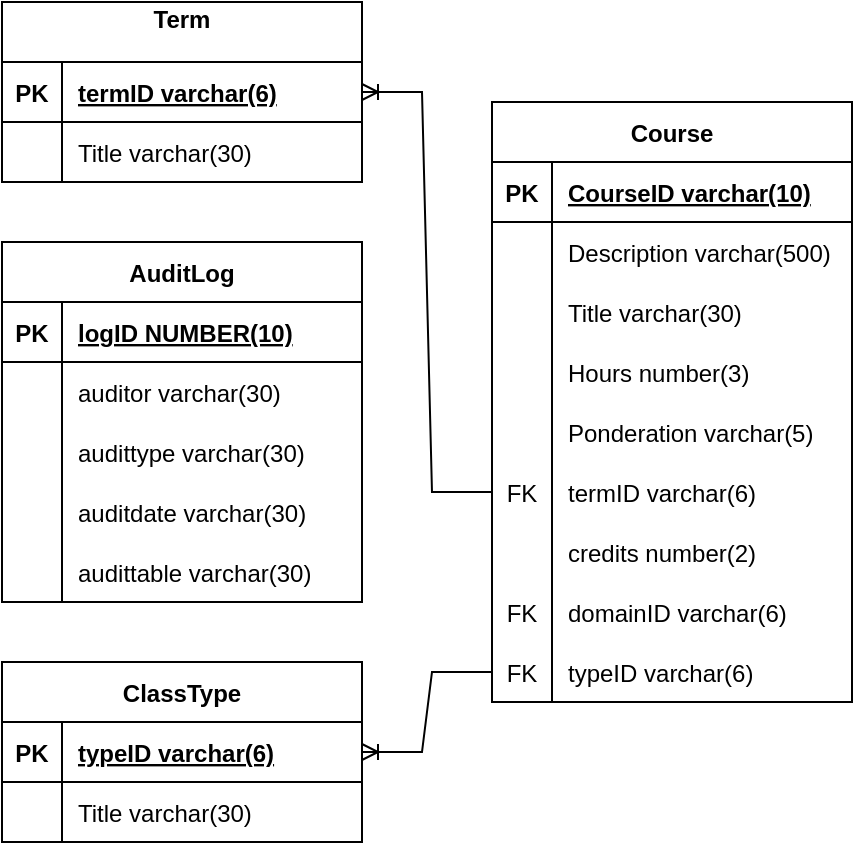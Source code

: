 <mxfile version="20.6.0" type="device"><diagram id="i_vNTvFnQ29WNI0bs3CJ" name="Page-1"><mxGraphModel dx="1662" dy="794" grid="1" gridSize="10" guides="1" tooltips="1" connect="1" arrows="1" fold="1" page="1" pageScale="1" pageWidth="850" pageHeight="1100" math="0" shadow="0"><root><mxCell id="0"/><mxCell id="1" parent="0"/><mxCell id="TT3Z0Kh20qW04c481YcD-1" value="Course" style="shape=table;startSize=30;container=1;collapsible=1;childLayout=tableLayout;fixedRows=1;rowLines=0;fontStyle=1;align=center;resizeLast=1;" parent="1" vertex="1"><mxGeometry x="335" y="200" width="180" height="300" as="geometry"/></mxCell><mxCell id="TT3Z0Kh20qW04c481YcD-2" value="" style="shape=tableRow;horizontal=0;startSize=0;swimlaneHead=0;swimlaneBody=0;fillColor=none;collapsible=0;dropTarget=0;points=[[0,0.5],[1,0.5]];portConstraint=eastwest;top=0;left=0;right=0;bottom=1;" parent="TT3Z0Kh20qW04c481YcD-1" vertex="1"><mxGeometry y="30" width="180" height="30" as="geometry"/></mxCell><mxCell id="TT3Z0Kh20qW04c481YcD-3" value="PK" style="shape=partialRectangle;connectable=0;fillColor=none;top=0;left=0;bottom=0;right=0;fontStyle=1;overflow=hidden;" parent="TT3Z0Kh20qW04c481YcD-2" vertex="1"><mxGeometry width="30" height="30" as="geometry"><mxRectangle width="30" height="30" as="alternateBounds"/></mxGeometry></mxCell><mxCell id="TT3Z0Kh20qW04c481YcD-4" value="CourseID varchar(10)" style="shape=partialRectangle;connectable=0;fillColor=none;top=0;left=0;bottom=0;right=0;align=left;spacingLeft=6;fontStyle=5;overflow=hidden;" parent="TT3Z0Kh20qW04c481YcD-2" vertex="1"><mxGeometry x="30" width="150" height="30" as="geometry"><mxRectangle width="150" height="30" as="alternateBounds"/></mxGeometry></mxCell><mxCell id="TT3Z0Kh20qW04c481YcD-5" value="" style="shape=tableRow;horizontal=0;startSize=0;swimlaneHead=0;swimlaneBody=0;fillColor=none;collapsible=0;dropTarget=0;points=[[0,0.5],[1,0.5]];portConstraint=eastwest;top=0;left=0;right=0;bottom=0;" parent="TT3Z0Kh20qW04c481YcD-1" vertex="1"><mxGeometry y="60" width="180" height="30" as="geometry"/></mxCell><mxCell id="TT3Z0Kh20qW04c481YcD-6" value="" style="shape=partialRectangle;connectable=0;fillColor=none;top=0;left=0;bottom=0;right=0;editable=1;overflow=hidden;" parent="TT3Z0Kh20qW04c481YcD-5" vertex="1"><mxGeometry width="30" height="30" as="geometry"><mxRectangle width="30" height="30" as="alternateBounds"/></mxGeometry></mxCell><mxCell id="TT3Z0Kh20qW04c481YcD-7" value="Description varchar(500)" style="shape=partialRectangle;connectable=0;fillColor=none;top=0;left=0;bottom=0;right=0;align=left;spacingLeft=6;overflow=hidden;" parent="TT3Z0Kh20qW04c481YcD-5" vertex="1"><mxGeometry x="30" width="150" height="30" as="geometry"><mxRectangle width="150" height="30" as="alternateBounds"/></mxGeometry></mxCell><mxCell id="TT3Z0Kh20qW04c481YcD-8" value="" style="shape=tableRow;horizontal=0;startSize=0;swimlaneHead=0;swimlaneBody=0;fillColor=none;collapsible=0;dropTarget=0;points=[[0,0.5],[1,0.5]];portConstraint=eastwest;top=0;left=0;right=0;bottom=0;" parent="TT3Z0Kh20qW04c481YcD-1" vertex="1"><mxGeometry y="90" width="180" height="30" as="geometry"/></mxCell><mxCell id="TT3Z0Kh20qW04c481YcD-9" value="" style="shape=partialRectangle;connectable=0;fillColor=none;top=0;left=0;bottom=0;right=0;editable=1;overflow=hidden;" parent="TT3Z0Kh20qW04c481YcD-8" vertex="1"><mxGeometry width="30" height="30" as="geometry"><mxRectangle width="30" height="30" as="alternateBounds"/></mxGeometry></mxCell><mxCell id="TT3Z0Kh20qW04c481YcD-10" value="Title varchar(30)" style="shape=partialRectangle;connectable=0;fillColor=none;top=0;left=0;bottom=0;right=0;align=left;spacingLeft=6;overflow=hidden;" parent="TT3Z0Kh20qW04c481YcD-8" vertex="1"><mxGeometry x="30" width="150" height="30" as="geometry"><mxRectangle width="150" height="30" as="alternateBounds"/></mxGeometry></mxCell><mxCell id="TT3Z0Kh20qW04c481YcD-11" value="" style="shape=tableRow;horizontal=0;startSize=0;swimlaneHead=0;swimlaneBody=0;fillColor=none;collapsible=0;dropTarget=0;points=[[0,0.5],[1,0.5]];portConstraint=eastwest;top=0;left=0;right=0;bottom=0;" parent="TT3Z0Kh20qW04c481YcD-1" vertex="1"><mxGeometry y="120" width="180" height="30" as="geometry"/></mxCell><mxCell id="TT3Z0Kh20qW04c481YcD-12" value="" style="shape=partialRectangle;connectable=0;fillColor=none;top=0;left=0;bottom=0;right=0;editable=1;overflow=hidden;" parent="TT3Z0Kh20qW04c481YcD-11" vertex="1"><mxGeometry width="30" height="30" as="geometry"><mxRectangle width="30" height="30" as="alternateBounds"/></mxGeometry></mxCell><mxCell id="TT3Z0Kh20qW04c481YcD-13" value="Hours number(3)" style="shape=partialRectangle;connectable=0;fillColor=none;top=0;left=0;bottom=0;right=0;align=left;spacingLeft=6;overflow=hidden;" parent="TT3Z0Kh20qW04c481YcD-11" vertex="1"><mxGeometry x="30" width="150" height="30" as="geometry"><mxRectangle width="150" height="30" as="alternateBounds"/></mxGeometry></mxCell><mxCell id="TT3Z0Kh20qW04c481YcD-14" value="" style="shape=tableRow;horizontal=0;startSize=0;swimlaneHead=0;swimlaneBody=0;fillColor=none;collapsible=0;dropTarget=0;points=[[0,0.5],[1,0.5]];portConstraint=eastwest;top=0;left=0;right=0;bottom=0;" parent="TT3Z0Kh20qW04c481YcD-1" vertex="1"><mxGeometry y="150" width="180" height="30" as="geometry"/></mxCell><mxCell id="TT3Z0Kh20qW04c481YcD-15" value="" style="shape=partialRectangle;connectable=0;fillColor=none;top=0;left=0;bottom=0;right=0;editable=1;overflow=hidden;" parent="TT3Z0Kh20qW04c481YcD-14" vertex="1"><mxGeometry width="30" height="30" as="geometry"><mxRectangle width="30" height="30" as="alternateBounds"/></mxGeometry></mxCell><mxCell id="TT3Z0Kh20qW04c481YcD-16" value="Ponderation varchar(5)" style="shape=partialRectangle;connectable=0;fillColor=none;top=0;left=0;bottom=0;right=0;align=left;spacingLeft=6;overflow=hidden;" parent="TT3Z0Kh20qW04c481YcD-14" vertex="1"><mxGeometry x="30" width="150" height="30" as="geometry"><mxRectangle width="150" height="30" as="alternateBounds"/></mxGeometry></mxCell><mxCell id="TT3Z0Kh20qW04c481YcD-147" value="" style="shape=tableRow;horizontal=0;startSize=0;swimlaneHead=0;swimlaneBody=0;fillColor=none;collapsible=0;dropTarget=0;points=[[0,0.5],[1,0.5]];portConstraint=eastwest;top=0;left=0;right=0;bottom=0;" parent="TT3Z0Kh20qW04c481YcD-1" vertex="1"><mxGeometry y="180" width="180" height="30" as="geometry"/></mxCell><mxCell id="TT3Z0Kh20qW04c481YcD-148" value="FK" style="shape=partialRectangle;connectable=0;fillColor=none;top=0;left=0;bottom=0;right=0;editable=1;overflow=hidden;" parent="TT3Z0Kh20qW04c481YcD-147" vertex="1"><mxGeometry width="30" height="30" as="geometry"><mxRectangle width="30" height="30" as="alternateBounds"/></mxGeometry></mxCell><mxCell id="TT3Z0Kh20qW04c481YcD-149" value="termID varchar(6)" style="shape=partialRectangle;connectable=0;fillColor=none;top=0;left=0;bottom=0;right=0;align=left;spacingLeft=6;overflow=hidden;" parent="TT3Z0Kh20qW04c481YcD-147" vertex="1"><mxGeometry x="30" width="150" height="30" as="geometry"><mxRectangle width="150" height="30" as="alternateBounds"/></mxGeometry></mxCell><mxCell id="TT3Z0Kh20qW04c481YcD-150" value="" style="shape=tableRow;horizontal=0;startSize=0;swimlaneHead=0;swimlaneBody=0;fillColor=none;collapsible=0;dropTarget=0;points=[[0,0.5],[1,0.5]];portConstraint=eastwest;top=0;left=0;right=0;bottom=0;" parent="TT3Z0Kh20qW04c481YcD-1" vertex="1"><mxGeometry y="210" width="180" height="30" as="geometry"/></mxCell><mxCell id="TT3Z0Kh20qW04c481YcD-151" value="" style="shape=partialRectangle;connectable=0;fillColor=none;top=0;left=0;bottom=0;right=0;editable=1;overflow=hidden;" parent="TT3Z0Kh20qW04c481YcD-150" vertex="1"><mxGeometry width="30" height="30" as="geometry"><mxRectangle width="30" height="30" as="alternateBounds"/></mxGeometry></mxCell><mxCell id="TT3Z0Kh20qW04c481YcD-152" value="credits number(2)" style="shape=partialRectangle;connectable=0;fillColor=none;top=0;left=0;bottom=0;right=0;align=left;spacingLeft=6;overflow=hidden;" parent="TT3Z0Kh20qW04c481YcD-150" vertex="1"><mxGeometry x="30" width="150" height="30" as="geometry"><mxRectangle width="150" height="30" as="alternateBounds"/></mxGeometry></mxCell><mxCell id="TT3Z0Kh20qW04c481YcD-166" value="" style="shape=tableRow;horizontal=0;startSize=0;swimlaneHead=0;swimlaneBody=0;fillColor=none;collapsible=0;dropTarget=0;points=[[0,0.5],[1,0.5]];portConstraint=eastwest;top=0;left=0;right=0;bottom=0;" parent="TT3Z0Kh20qW04c481YcD-1" vertex="1"><mxGeometry y="240" width="180" height="30" as="geometry"/></mxCell><mxCell id="TT3Z0Kh20qW04c481YcD-167" value="FK" style="shape=partialRectangle;connectable=0;fillColor=none;top=0;left=0;bottom=0;right=0;editable=1;overflow=hidden;" parent="TT3Z0Kh20qW04c481YcD-166" vertex="1"><mxGeometry width="30" height="30" as="geometry"><mxRectangle width="30" height="30" as="alternateBounds"/></mxGeometry></mxCell><mxCell id="TT3Z0Kh20qW04c481YcD-168" value="domainID varchar(6)" style="shape=partialRectangle;connectable=0;fillColor=none;top=0;left=0;bottom=0;right=0;align=left;spacingLeft=6;overflow=hidden;" parent="TT3Z0Kh20qW04c481YcD-166" vertex="1"><mxGeometry x="30" width="150" height="30" as="geometry"><mxRectangle width="150" height="30" as="alternateBounds"/></mxGeometry></mxCell><mxCell id="xtJXvx83JDkg_xmuJGyR-30" value="" style="shape=tableRow;horizontal=0;startSize=0;swimlaneHead=0;swimlaneBody=0;fillColor=none;collapsible=0;dropTarget=0;points=[[0,0.5],[1,0.5]];portConstraint=eastwest;top=0;left=0;right=0;bottom=0;" parent="TT3Z0Kh20qW04c481YcD-1" vertex="1"><mxGeometry y="270" width="180" height="30" as="geometry"/></mxCell><mxCell id="xtJXvx83JDkg_xmuJGyR-31" value="FK" style="shape=partialRectangle;connectable=0;fillColor=none;top=0;left=0;bottom=0;right=0;editable=1;overflow=hidden;" parent="xtJXvx83JDkg_xmuJGyR-30" vertex="1"><mxGeometry width="30" height="30" as="geometry"><mxRectangle width="30" height="30" as="alternateBounds"/></mxGeometry></mxCell><mxCell id="xtJXvx83JDkg_xmuJGyR-32" value="typeID varchar(6)" style="shape=partialRectangle;connectable=0;fillColor=none;top=0;left=0;bottom=0;right=0;align=left;spacingLeft=6;overflow=hidden;" parent="xtJXvx83JDkg_xmuJGyR-30" vertex="1"><mxGeometry x="30" width="150" height="30" as="geometry"><mxRectangle width="150" height="30" as="alternateBounds"/></mxGeometry></mxCell><mxCell id="TT3Z0Kh20qW04c481YcD-134" value="Term&#10;" style="shape=table;startSize=30;container=1;collapsible=1;childLayout=tableLayout;fixedRows=1;rowLines=0;fontStyle=1;align=center;resizeLast=1;" parent="1" vertex="1"><mxGeometry x="90" y="150" width="180" height="90" as="geometry"/></mxCell><mxCell id="TT3Z0Kh20qW04c481YcD-135" value="" style="shape=tableRow;horizontal=0;startSize=0;swimlaneHead=0;swimlaneBody=0;fillColor=none;collapsible=0;dropTarget=0;points=[[0,0.5],[1,0.5]];portConstraint=eastwest;top=0;left=0;right=0;bottom=1;" parent="TT3Z0Kh20qW04c481YcD-134" vertex="1"><mxGeometry y="30" width="180" height="30" as="geometry"/></mxCell><mxCell id="TT3Z0Kh20qW04c481YcD-136" value="PK" style="shape=partialRectangle;connectable=0;fillColor=none;top=0;left=0;bottom=0;right=0;fontStyle=1;overflow=hidden;" parent="TT3Z0Kh20qW04c481YcD-135" vertex="1"><mxGeometry width="30" height="30" as="geometry"><mxRectangle width="30" height="30" as="alternateBounds"/></mxGeometry></mxCell><mxCell id="TT3Z0Kh20qW04c481YcD-137" value="termID varchar(6)" style="shape=partialRectangle;connectable=0;fillColor=none;top=0;left=0;bottom=0;right=0;align=left;spacingLeft=6;fontStyle=5;overflow=hidden;" parent="TT3Z0Kh20qW04c481YcD-135" vertex="1"><mxGeometry x="30" width="150" height="30" as="geometry"><mxRectangle width="150" height="30" as="alternateBounds"/></mxGeometry></mxCell><mxCell id="TT3Z0Kh20qW04c481YcD-138" value="" style="shape=tableRow;horizontal=0;startSize=0;swimlaneHead=0;swimlaneBody=0;fillColor=none;collapsible=0;dropTarget=0;points=[[0,0.5],[1,0.5]];portConstraint=eastwest;top=0;left=0;right=0;bottom=0;" parent="TT3Z0Kh20qW04c481YcD-134" vertex="1"><mxGeometry y="60" width="180" height="30" as="geometry"/></mxCell><mxCell id="TT3Z0Kh20qW04c481YcD-139" value="" style="shape=partialRectangle;connectable=0;fillColor=none;top=0;left=0;bottom=0;right=0;editable=1;overflow=hidden;" parent="TT3Z0Kh20qW04c481YcD-138" vertex="1"><mxGeometry width="30" height="30" as="geometry"><mxRectangle width="30" height="30" as="alternateBounds"/></mxGeometry></mxCell><mxCell id="TT3Z0Kh20qW04c481YcD-140" value="Title varchar(30)" style="shape=partialRectangle;connectable=0;fillColor=none;top=0;left=0;bottom=0;right=0;align=left;spacingLeft=6;overflow=hidden;" parent="TT3Z0Kh20qW04c481YcD-138" vertex="1"><mxGeometry x="30" width="150" height="30" as="geometry"><mxRectangle width="150" height="30" as="alternateBounds"/></mxGeometry></mxCell><mxCell id="TT3Z0Kh20qW04c481YcD-169" value="ClassType" style="shape=table;startSize=30;container=1;collapsible=1;childLayout=tableLayout;fixedRows=1;rowLines=0;fontStyle=1;align=center;resizeLast=1;" parent="1" vertex="1"><mxGeometry x="90" y="480" width="180" height="90" as="geometry"/></mxCell><mxCell id="TT3Z0Kh20qW04c481YcD-170" value="" style="shape=tableRow;horizontal=0;startSize=0;swimlaneHead=0;swimlaneBody=0;fillColor=none;collapsible=0;dropTarget=0;points=[[0,0.5],[1,0.5]];portConstraint=eastwest;top=0;left=0;right=0;bottom=1;" parent="TT3Z0Kh20qW04c481YcD-169" vertex="1"><mxGeometry y="30" width="180" height="30" as="geometry"/></mxCell><mxCell id="TT3Z0Kh20qW04c481YcD-171" value="PK" style="shape=partialRectangle;connectable=0;fillColor=none;top=0;left=0;bottom=0;right=0;fontStyle=1;overflow=hidden;" parent="TT3Z0Kh20qW04c481YcD-170" vertex="1"><mxGeometry width="30" height="30" as="geometry"><mxRectangle width="30" height="30" as="alternateBounds"/></mxGeometry></mxCell><mxCell id="TT3Z0Kh20qW04c481YcD-172" value="typeID varchar(6)" style="shape=partialRectangle;connectable=0;fillColor=none;top=0;left=0;bottom=0;right=0;align=left;spacingLeft=6;fontStyle=5;overflow=hidden;" parent="TT3Z0Kh20qW04c481YcD-170" vertex="1"><mxGeometry x="30" width="150" height="30" as="geometry"><mxRectangle width="150" height="30" as="alternateBounds"/></mxGeometry></mxCell><mxCell id="TT3Z0Kh20qW04c481YcD-173" value="" style="shape=tableRow;horizontal=0;startSize=0;swimlaneHead=0;swimlaneBody=0;fillColor=none;collapsible=0;dropTarget=0;points=[[0,0.5],[1,0.5]];portConstraint=eastwest;top=0;left=0;right=0;bottom=0;" parent="TT3Z0Kh20qW04c481YcD-169" vertex="1"><mxGeometry y="60" width="180" height="30" as="geometry"/></mxCell><mxCell id="TT3Z0Kh20qW04c481YcD-174" value="" style="shape=partialRectangle;connectable=0;fillColor=none;top=0;left=0;bottom=0;right=0;editable=1;overflow=hidden;" parent="TT3Z0Kh20qW04c481YcD-173" vertex="1"><mxGeometry width="30" height="30" as="geometry"><mxRectangle width="30" height="30" as="alternateBounds"/></mxGeometry></mxCell><mxCell id="TT3Z0Kh20qW04c481YcD-175" value="Title varchar(30)" style="shape=partialRectangle;connectable=0;fillColor=none;top=0;left=0;bottom=0;right=0;align=left;spacingLeft=6;overflow=hidden;" parent="TT3Z0Kh20qW04c481YcD-173" vertex="1"><mxGeometry x="30" width="150" height="30" as="geometry"><mxRectangle width="150" height="30" as="alternateBounds"/></mxGeometry></mxCell><mxCell id="TT3Z0Kh20qW04c481YcD-176" value="AuditLog" style="shape=table;startSize=30;container=1;collapsible=1;childLayout=tableLayout;fixedRows=1;rowLines=0;fontStyle=1;align=center;resizeLast=1;" parent="1" vertex="1"><mxGeometry x="90" y="270" width="180" height="180" as="geometry"/></mxCell><mxCell id="TT3Z0Kh20qW04c481YcD-177" value="" style="shape=tableRow;horizontal=0;startSize=0;swimlaneHead=0;swimlaneBody=0;fillColor=none;collapsible=0;dropTarget=0;points=[[0,0.5],[1,0.5]];portConstraint=eastwest;top=0;left=0;right=0;bottom=1;" parent="TT3Z0Kh20qW04c481YcD-176" vertex="1"><mxGeometry y="30" width="180" height="30" as="geometry"/></mxCell><mxCell id="TT3Z0Kh20qW04c481YcD-178" value="PK" style="shape=partialRectangle;connectable=0;fillColor=none;top=0;left=0;bottom=0;right=0;fontStyle=1;overflow=hidden;" parent="TT3Z0Kh20qW04c481YcD-177" vertex="1"><mxGeometry width="30" height="30" as="geometry"><mxRectangle width="30" height="30" as="alternateBounds"/></mxGeometry></mxCell><mxCell id="TT3Z0Kh20qW04c481YcD-179" value="logID NUMBER(10)" style="shape=partialRectangle;connectable=0;fillColor=none;top=0;left=0;bottom=0;right=0;align=left;spacingLeft=6;fontStyle=5;overflow=hidden;" parent="TT3Z0Kh20qW04c481YcD-177" vertex="1"><mxGeometry x="30" width="150" height="30" as="geometry"><mxRectangle width="150" height="30" as="alternateBounds"/></mxGeometry></mxCell><mxCell id="TT3Z0Kh20qW04c481YcD-180" value="" style="shape=tableRow;horizontal=0;startSize=0;swimlaneHead=0;swimlaneBody=0;fillColor=none;collapsible=0;dropTarget=0;points=[[0,0.5],[1,0.5]];portConstraint=eastwest;top=0;left=0;right=0;bottom=0;" parent="TT3Z0Kh20qW04c481YcD-176" vertex="1"><mxGeometry y="60" width="180" height="30" as="geometry"/></mxCell><mxCell id="TT3Z0Kh20qW04c481YcD-181" value="" style="shape=partialRectangle;connectable=0;fillColor=none;top=0;left=0;bottom=0;right=0;editable=1;overflow=hidden;" parent="TT3Z0Kh20qW04c481YcD-180" vertex="1"><mxGeometry width="30" height="30" as="geometry"><mxRectangle width="30" height="30" as="alternateBounds"/></mxGeometry></mxCell><mxCell id="TT3Z0Kh20qW04c481YcD-182" value="auditor varchar(30)" style="shape=partialRectangle;connectable=0;fillColor=none;top=0;left=0;bottom=0;right=0;align=left;spacingLeft=6;overflow=hidden;" parent="TT3Z0Kh20qW04c481YcD-180" vertex="1"><mxGeometry x="30" width="150" height="30" as="geometry"><mxRectangle width="150" height="30" as="alternateBounds"/></mxGeometry></mxCell><mxCell id="TT3Z0Kh20qW04c481YcD-183" value="" style="shape=tableRow;horizontal=0;startSize=0;swimlaneHead=0;swimlaneBody=0;fillColor=none;collapsible=0;dropTarget=0;points=[[0,0.5],[1,0.5]];portConstraint=eastwest;top=0;left=0;right=0;bottom=0;" parent="TT3Z0Kh20qW04c481YcD-176" vertex="1"><mxGeometry y="90" width="180" height="30" as="geometry"/></mxCell><mxCell id="TT3Z0Kh20qW04c481YcD-184" value="" style="shape=partialRectangle;connectable=0;fillColor=none;top=0;left=0;bottom=0;right=0;editable=1;overflow=hidden;" parent="TT3Z0Kh20qW04c481YcD-183" vertex="1"><mxGeometry width="30" height="30" as="geometry"><mxRectangle width="30" height="30" as="alternateBounds"/></mxGeometry></mxCell><mxCell id="TT3Z0Kh20qW04c481YcD-185" value="audittype varchar(30)" style="shape=partialRectangle;connectable=0;fillColor=none;top=0;left=0;bottom=0;right=0;align=left;spacingLeft=6;overflow=hidden;" parent="TT3Z0Kh20qW04c481YcD-183" vertex="1"><mxGeometry x="30" width="150" height="30" as="geometry"><mxRectangle width="150" height="30" as="alternateBounds"/></mxGeometry></mxCell><mxCell id="TT3Z0Kh20qW04c481YcD-186" value="" style="shape=tableRow;horizontal=0;startSize=0;swimlaneHead=0;swimlaneBody=0;fillColor=none;collapsible=0;dropTarget=0;points=[[0,0.5],[1,0.5]];portConstraint=eastwest;top=0;left=0;right=0;bottom=0;" parent="TT3Z0Kh20qW04c481YcD-176" vertex="1"><mxGeometry y="120" width="180" height="30" as="geometry"/></mxCell><mxCell id="TT3Z0Kh20qW04c481YcD-187" value="" style="shape=partialRectangle;connectable=0;fillColor=none;top=0;left=0;bottom=0;right=0;editable=1;overflow=hidden;" parent="TT3Z0Kh20qW04c481YcD-186" vertex="1"><mxGeometry width="30" height="30" as="geometry"><mxRectangle width="30" height="30" as="alternateBounds"/></mxGeometry></mxCell><mxCell id="TT3Z0Kh20qW04c481YcD-188" value="auditdate varchar(30)" style="shape=partialRectangle;connectable=0;fillColor=none;top=0;left=0;bottom=0;right=0;align=left;spacingLeft=6;overflow=hidden;" parent="TT3Z0Kh20qW04c481YcD-186" vertex="1"><mxGeometry x="30" width="150" height="30" as="geometry"><mxRectangle width="150" height="30" as="alternateBounds"/></mxGeometry></mxCell><mxCell id="TT3Z0Kh20qW04c481YcD-189" value="" style="shape=tableRow;horizontal=0;startSize=0;swimlaneHead=0;swimlaneBody=0;fillColor=none;collapsible=0;dropTarget=0;points=[[0,0.5],[1,0.5]];portConstraint=eastwest;top=0;left=0;right=0;bottom=0;" parent="TT3Z0Kh20qW04c481YcD-176" vertex="1"><mxGeometry y="150" width="180" height="30" as="geometry"/></mxCell><mxCell id="TT3Z0Kh20qW04c481YcD-190" value="" style="shape=partialRectangle;connectable=0;fillColor=none;top=0;left=0;bottom=0;right=0;editable=1;overflow=hidden;" parent="TT3Z0Kh20qW04c481YcD-189" vertex="1"><mxGeometry width="30" height="30" as="geometry"><mxRectangle width="30" height="30" as="alternateBounds"/></mxGeometry></mxCell><mxCell id="TT3Z0Kh20qW04c481YcD-191" value="audittable varchar(30)" style="shape=partialRectangle;connectable=0;fillColor=none;top=0;left=0;bottom=0;right=0;align=left;spacingLeft=6;overflow=hidden;" parent="TT3Z0Kh20qW04c481YcD-189" vertex="1"><mxGeometry x="30" width="150" height="30" as="geometry"><mxRectangle width="150" height="30" as="alternateBounds"/></mxGeometry></mxCell><mxCell id="vRFDPdhStiRfV49uxxRk-10" value="" style="edgeStyle=entityRelationEdgeStyle;fontSize=12;html=1;endArrow=none;rounded=0;exitX=1;exitY=0.5;exitDx=0;exitDy=0;entryX=0;entryY=0.5;entryDx=0;entryDy=0;startArrow=ERoneToMany;startFill=0;endFill=0;" parent="1" source="TT3Z0Kh20qW04c481YcD-135" target="TT3Z0Kh20qW04c481YcD-147" edge="1"><mxGeometry width="100" height="100" relative="1" as="geometry"><mxPoint x="230" y="250" as="sourcePoint"/><mxPoint x="330" y="150" as="targetPoint"/></mxGeometry></mxCell><mxCell id="xtJXvx83JDkg_xmuJGyR-33" value="" style="edgeStyle=entityRelationEdgeStyle;fontSize=12;html=1;endArrow=none;rounded=0;exitX=1;exitY=0.5;exitDx=0;exitDy=0;entryX=0;entryY=0.5;entryDx=0;entryDy=0;startArrow=ERoneToMany;startFill=0;endFill=0;" parent="1" source="TT3Z0Kh20qW04c481YcD-170" target="xtJXvx83JDkg_xmuJGyR-30" edge="1"><mxGeometry width="100" height="100" relative="1" as="geometry"><mxPoint x="185" y="270" as="sourcePoint"/><mxPoint x="320" y="320" as="targetPoint"/></mxGeometry></mxCell></root></mxGraphModel></diagram></mxfile>